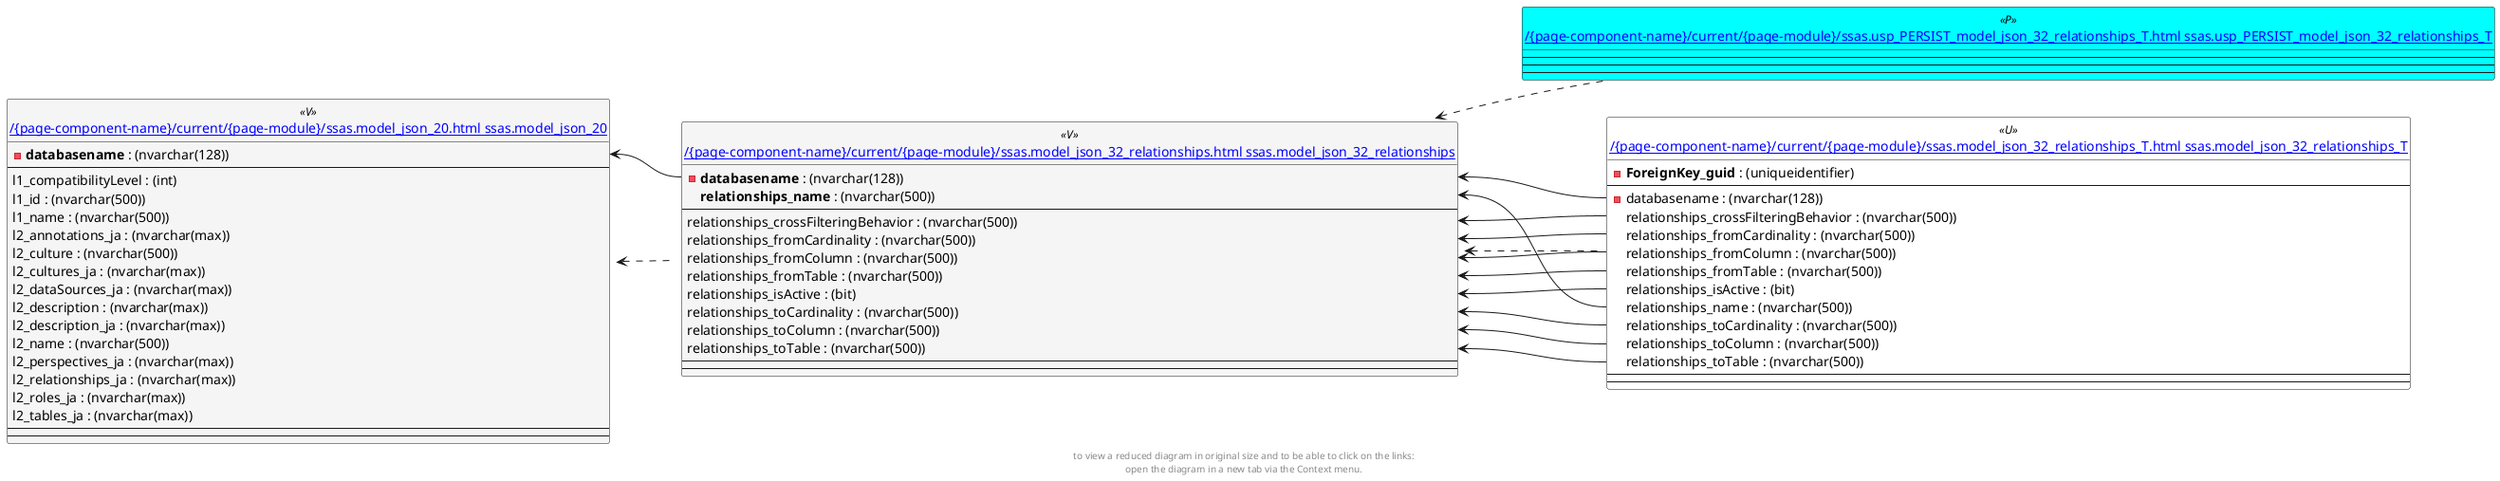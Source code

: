 @startuml
left to right direction
'top to bottom direction
hide circle
'avoide "." issues:
set namespaceSeparator none


skinparam class {
  BackgroundColor White
  BackgroundColor<<FN>> Yellow
  BackgroundColor<<FS>> Yellow
  BackgroundColor<<FT>> LightGray
  BackgroundColor<<IF>> Yellow
  BackgroundColor<<IS>> Yellow
  BackgroundColor<<P>> Aqua
  BackgroundColor<<PC>> Aqua
  BackgroundColor<<SN>> Yellow
  BackgroundColor<<SO>> SlateBlue
  BackgroundColor<<TF>> LightGray
  BackgroundColor<<TR>> Tomato
  BackgroundColor<<U>> White
  BackgroundColor<<V>> WhiteSmoke
  BackgroundColor<<X>> Aqua
}


entity "[[{site-url}/{page-component-name}/current/{page-module}/ssas.model_json_20.html ssas.model_json_20]]" as ssas.model_json_20 << V >> {
  - **databasename** : (nvarchar(128))
  --
  l1_compatibilityLevel : (int)
  l1_id : (nvarchar(500))
  l1_name : (nvarchar(500))
  l2_annotations_ja : (nvarchar(max))
  l2_culture : (nvarchar(500))
  l2_cultures_ja : (nvarchar(max))
  l2_dataSources_ja : (nvarchar(max))
  l2_description : (nvarchar(max))
  l2_description_ja : (nvarchar(max))
  l2_name : (nvarchar(500))
  l2_perspectives_ja : (nvarchar(max))
  l2_relationships_ja : (nvarchar(max))
  l2_roles_ja : (nvarchar(max))
  l2_tables_ja : (nvarchar(max))
  --
  --
}

entity "[[{site-url}/{page-component-name}/current/{page-module}/ssas.model_json_32_relationships.html ssas.model_json_32_relationships]]" as ssas.model_json_32_relationships << V >> {
  - **databasename** : (nvarchar(128))
  **relationships_name** : (nvarchar(500))
  --
  relationships_crossFilteringBehavior : (nvarchar(500))
  relationships_fromCardinality : (nvarchar(500))
  relationships_fromColumn : (nvarchar(500))
  relationships_fromTable : (nvarchar(500))
  relationships_isActive : (bit)
  relationships_toCardinality : (nvarchar(500))
  relationships_toColumn : (nvarchar(500))
  relationships_toTable : (nvarchar(500))
  --
  --
}

entity "[[{site-url}/{page-component-name}/current/{page-module}/ssas.model_json_32_relationships_T.html ssas.model_json_32_relationships_T]]" as ssas.model_json_32_relationships_T << U >> {
  - **ForeignKey_guid** : (uniqueidentifier)
  --
  - databasename : (nvarchar(128))
  relationships_crossFilteringBehavior : (nvarchar(500))
  relationships_fromCardinality : (nvarchar(500))
  relationships_fromColumn : (nvarchar(500))
  relationships_fromTable : (nvarchar(500))
  relationships_isActive : (bit)
  relationships_name : (nvarchar(500))
  relationships_toCardinality : (nvarchar(500))
  relationships_toColumn : (nvarchar(500))
  relationships_toTable : (nvarchar(500))
  --
  --
}

entity "[[{site-url}/{page-component-name}/current/{page-module}/ssas.usp_PERSIST_model_json_32_relationships_T.html ssas.usp_PERSIST_model_json_32_relationships_T]]" as ssas.usp_PERSIST_model_json_32_relationships_T << P >> {
  --
  --
  --
}

ssas.model_json_20 <.. ssas.model_json_32_relationships
ssas.model_json_32_relationships <.. ssas.model_json_32_relationships_T
ssas.model_json_32_relationships <.. ssas.usp_PERSIST_model_json_32_relationships_T
ssas.model_json_20::databasename <-- ssas.model_json_32_relationships::databasename
ssas.model_json_32_relationships::databasename <-- ssas.model_json_32_relationships_T::databasename
ssas.model_json_32_relationships::relationships_crossFilteringBehavior <-- ssas.model_json_32_relationships_T::relationships_crossFilteringBehavior
ssas.model_json_32_relationships::relationships_fromCardinality <-- ssas.model_json_32_relationships_T::relationships_fromCardinality
ssas.model_json_32_relationships::relationships_fromColumn <-- ssas.model_json_32_relationships_T::relationships_fromColumn
ssas.model_json_32_relationships::relationships_fromTable <-- ssas.model_json_32_relationships_T::relationships_fromTable
ssas.model_json_32_relationships::relationships_isActive <-- ssas.model_json_32_relationships_T::relationships_isActive
ssas.model_json_32_relationships::relationships_name <-- ssas.model_json_32_relationships_T::relationships_name
ssas.model_json_32_relationships::relationships_toCardinality <-- ssas.model_json_32_relationships_T::relationships_toCardinality
ssas.model_json_32_relationships::relationships_toColumn <-- ssas.model_json_32_relationships_T::relationships_toColumn
ssas.model_json_32_relationships::relationships_toTable <-- ssas.model_json_32_relationships_T::relationships_toTable
footer
to view a reduced diagram in original size and to be able to click on the links:
open the diagram in a new tab via the Context menu.
end footer

@enduml

